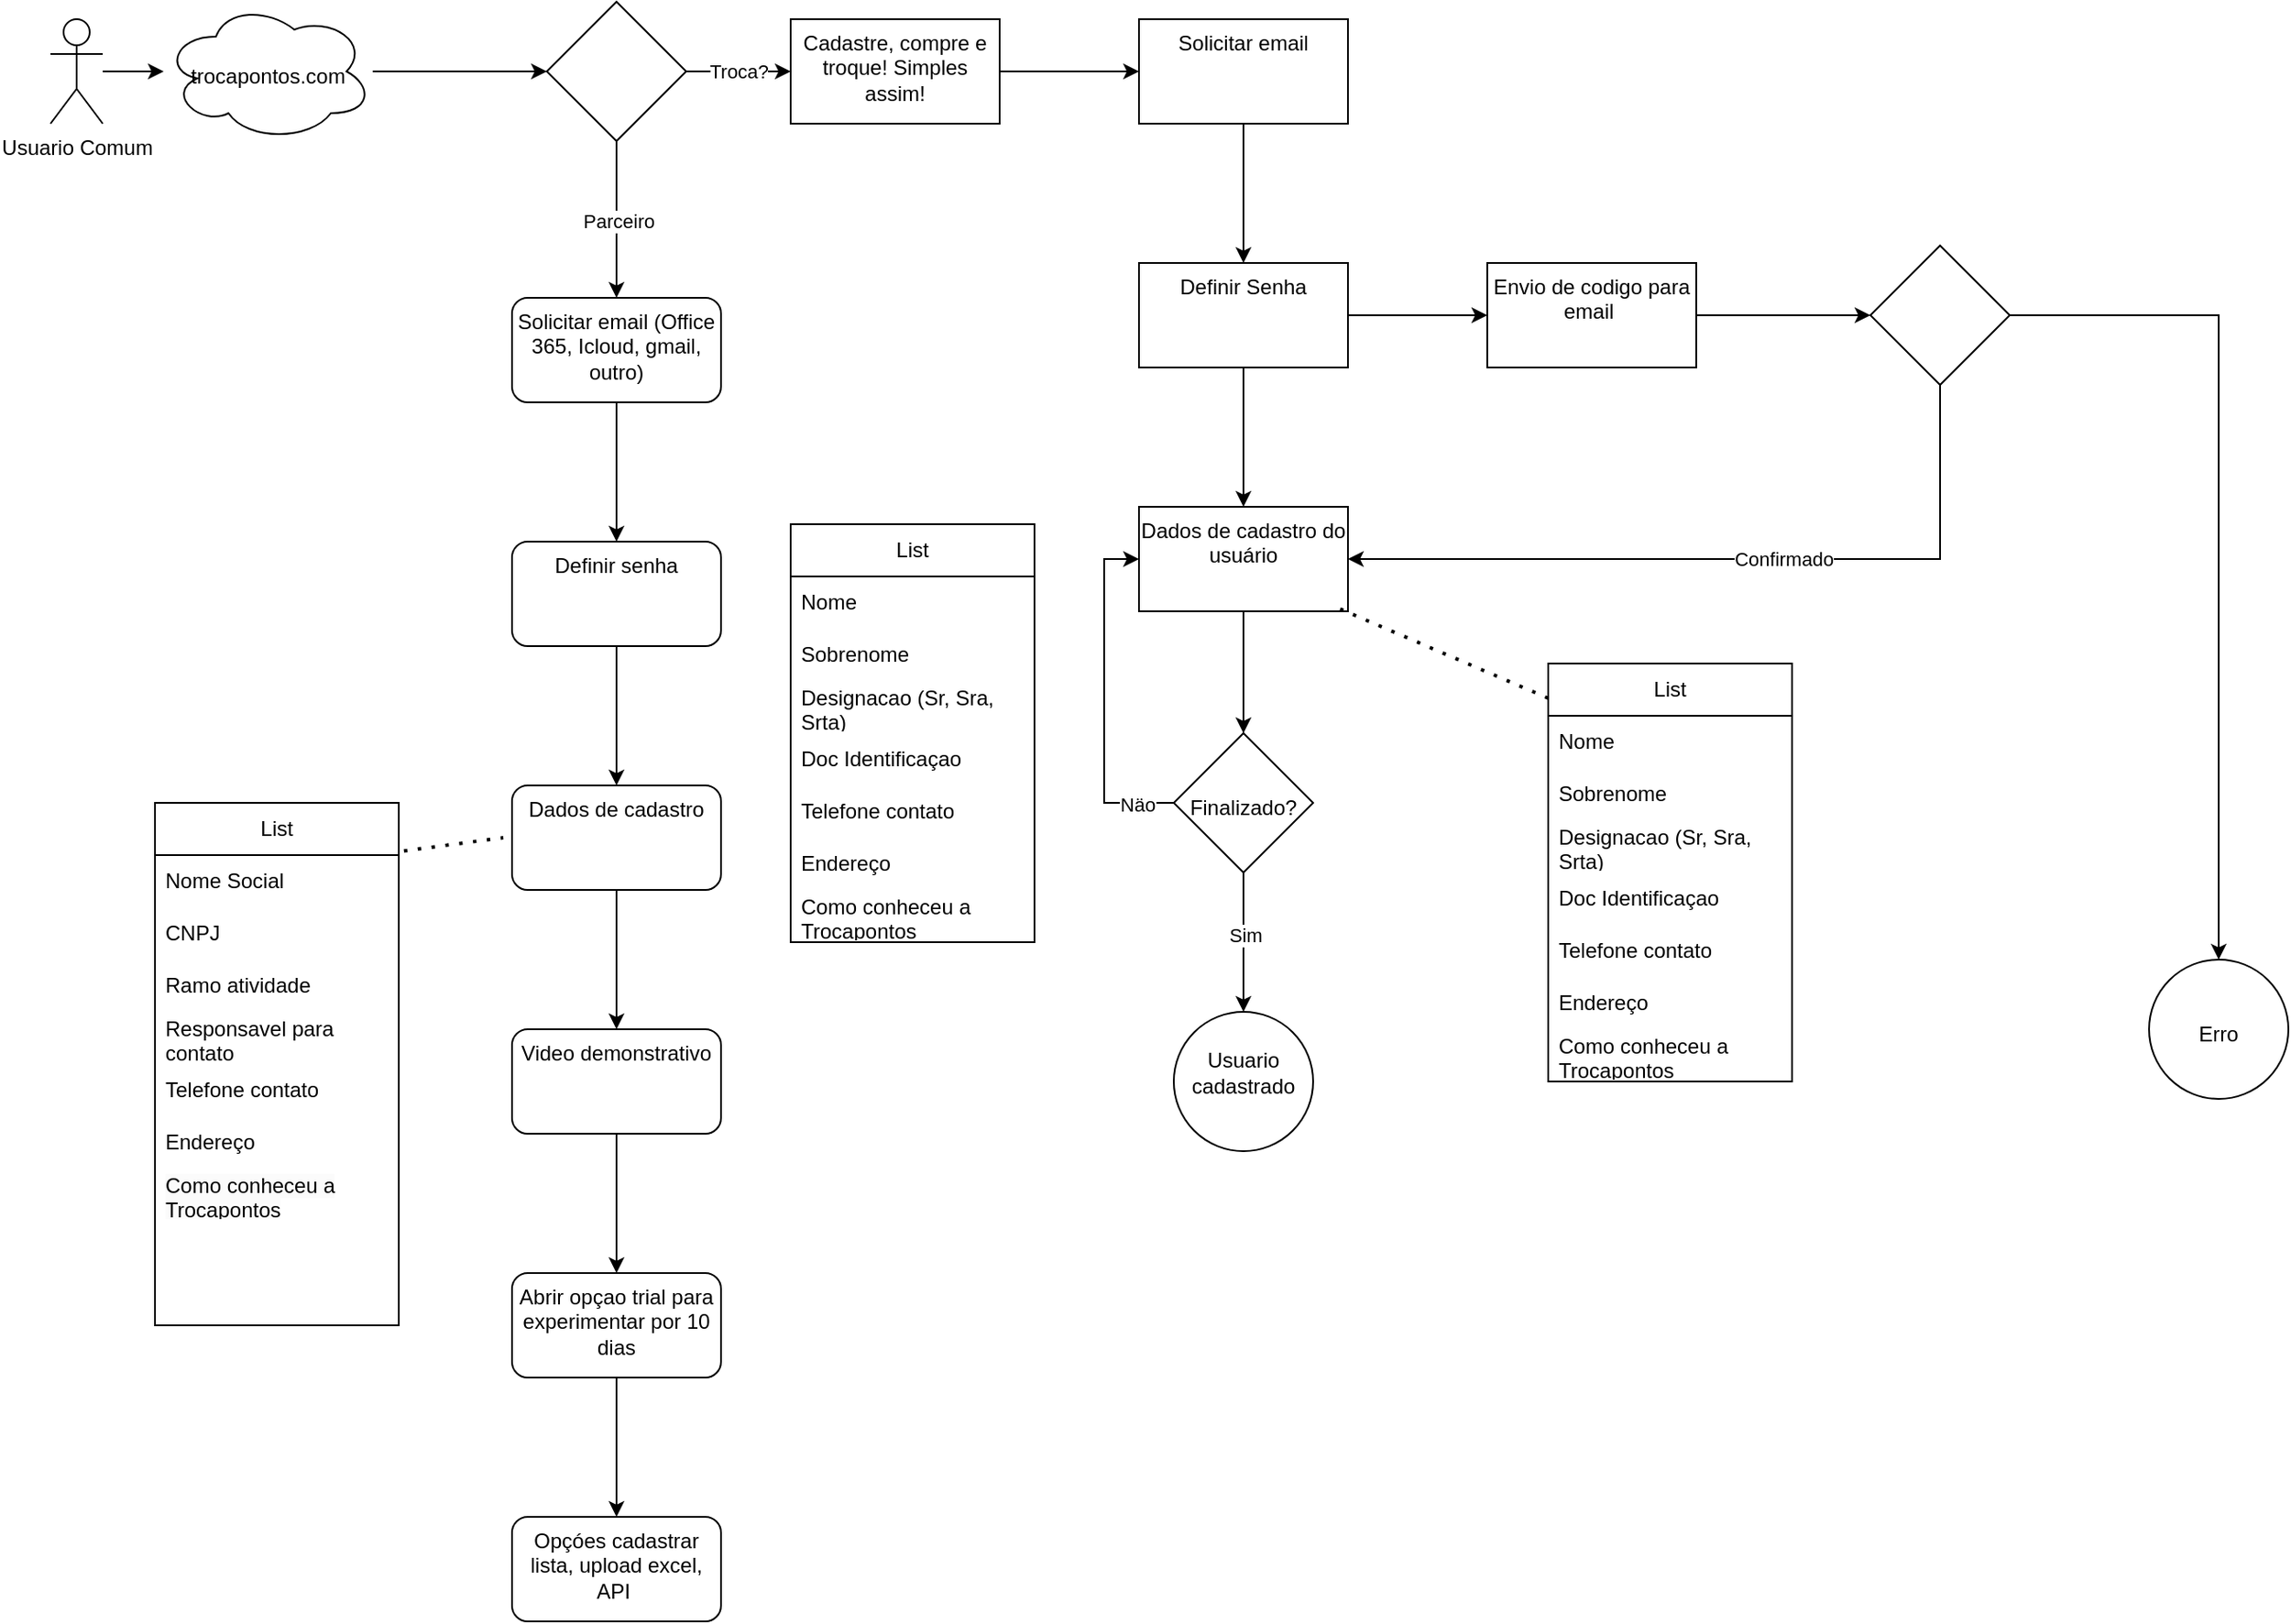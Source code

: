<mxfile version="24.4.4" type="github" pages="2">
  <diagram name="usecase inicial" id="bYyFj0Z4xE3NFgqJFZPs">
    <mxGraphModel dx="954" dy="674" grid="1" gridSize="10" guides="1" tooltips="1" connect="1" arrows="1" fold="1" page="1" pageScale="1" pageWidth="827" pageHeight="1169" math="0" shadow="0">
      <root>
        <mxCell id="0" />
        <mxCell id="1" parent="0" />
        <mxCell id="kUfOZDA0oRcVu0YeKJob-3" value="" style="edgeStyle=orthogonalEdgeStyle;rounded=0;orthogonalLoop=1;jettySize=auto;html=1;" edge="1" parent="1" source="kUfOZDA0oRcVu0YeKJob-1" target="kUfOZDA0oRcVu0YeKJob-2">
          <mxGeometry relative="1" as="geometry" />
        </mxCell>
        <mxCell id="kUfOZDA0oRcVu0YeKJob-1" value="Usuario Comum" style="shape=umlActor;verticalLabelPosition=bottom;verticalAlign=top;html=1;outlineConnect=0;" vertex="1" parent="1">
          <mxGeometry x="70" y="160" width="30" height="60" as="geometry" />
        </mxCell>
        <mxCell id="kUfOZDA0oRcVu0YeKJob-5" value="" style="edgeStyle=orthogonalEdgeStyle;rounded=0;orthogonalLoop=1;jettySize=auto;html=1;" edge="1" parent="1" source="kUfOZDA0oRcVu0YeKJob-2" target="kUfOZDA0oRcVu0YeKJob-4">
          <mxGeometry relative="1" as="geometry" />
        </mxCell>
        <mxCell id="kUfOZDA0oRcVu0YeKJob-2" value="&lt;div&gt;&lt;br&gt;&lt;/div&gt;&lt;div&gt;&lt;br&gt;&lt;/div&gt;trocapontos.com" style="ellipse;shape=cloud;whiteSpace=wrap;html=1;verticalAlign=top;" vertex="1" parent="1">
          <mxGeometry x="135" y="150" width="120" height="80" as="geometry" />
        </mxCell>
        <mxCell id="kUfOZDA0oRcVu0YeKJob-7" value="Troca?" style="edgeStyle=orthogonalEdgeStyle;rounded=0;orthogonalLoop=1;jettySize=auto;html=1;" edge="1" parent="1" source="kUfOZDA0oRcVu0YeKJob-4" target="kUfOZDA0oRcVu0YeKJob-6">
          <mxGeometry relative="1" as="geometry" />
        </mxCell>
        <mxCell id="kUfOZDA0oRcVu0YeKJob-34" value="" style="edgeStyle=orthogonalEdgeStyle;rounded=0;orthogonalLoop=1;jettySize=auto;html=1;" edge="1" parent="1" source="kUfOZDA0oRcVu0YeKJob-4" target="kUfOZDA0oRcVu0YeKJob-33">
          <mxGeometry relative="1" as="geometry" />
        </mxCell>
        <mxCell id="kUfOZDA0oRcVu0YeKJob-35" value="Parceiro" style="edgeLabel;html=1;align=center;verticalAlign=middle;resizable=0;points=[];" vertex="1" connectable="0" parent="kUfOZDA0oRcVu0YeKJob-34">
          <mxGeometry x="0.022" y="1" relative="1" as="geometry">
            <mxPoint as="offset" />
          </mxGeometry>
        </mxCell>
        <mxCell id="kUfOZDA0oRcVu0YeKJob-4" value="" style="rhombus;whiteSpace=wrap;html=1;verticalAlign=top;" vertex="1" parent="1">
          <mxGeometry x="355" y="150" width="80" height="80" as="geometry" />
        </mxCell>
        <mxCell id="kUfOZDA0oRcVu0YeKJob-9" value="" style="edgeStyle=orthogonalEdgeStyle;rounded=0;orthogonalLoop=1;jettySize=auto;html=1;" edge="1" parent="1" source="kUfOZDA0oRcVu0YeKJob-6" target="kUfOZDA0oRcVu0YeKJob-8">
          <mxGeometry relative="1" as="geometry" />
        </mxCell>
        <mxCell id="kUfOZDA0oRcVu0YeKJob-6" value="Cadastre, compre e troque! Simples assim!" style="whiteSpace=wrap;html=1;verticalAlign=top;" vertex="1" parent="1">
          <mxGeometry x="495" y="160" width="120" height="60" as="geometry" />
        </mxCell>
        <mxCell id="kUfOZDA0oRcVu0YeKJob-11" value="" style="edgeStyle=orthogonalEdgeStyle;rounded=0;orthogonalLoop=1;jettySize=auto;html=1;" edge="1" parent="1" source="kUfOZDA0oRcVu0YeKJob-8" target="kUfOZDA0oRcVu0YeKJob-10">
          <mxGeometry relative="1" as="geometry" />
        </mxCell>
        <mxCell id="kUfOZDA0oRcVu0YeKJob-8" value="Solicitar email" style="whiteSpace=wrap;html=1;verticalAlign=top;" vertex="1" parent="1">
          <mxGeometry x="695" y="160" width="120" height="60" as="geometry" />
        </mxCell>
        <mxCell id="kUfOZDA0oRcVu0YeKJob-13" value="" style="edgeStyle=orthogonalEdgeStyle;rounded=0;orthogonalLoop=1;jettySize=auto;html=1;" edge="1" parent="1" source="kUfOZDA0oRcVu0YeKJob-10" target="kUfOZDA0oRcVu0YeKJob-12">
          <mxGeometry relative="1" as="geometry" />
        </mxCell>
        <mxCell id="kUfOZDA0oRcVu0YeKJob-37" value="" style="edgeStyle=orthogonalEdgeStyle;rounded=0;orthogonalLoop=1;jettySize=auto;html=1;" edge="1" parent="1" source="kUfOZDA0oRcVu0YeKJob-10" target="kUfOZDA0oRcVu0YeKJob-36">
          <mxGeometry relative="1" as="geometry" />
        </mxCell>
        <mxCell id="kUfOZDA0oRcVu0YeKJob-10" value="Definir Senha" style="whiteSpace=wrap;html=1;verticalAlign=top;" vertex="1" parent="1">
          <mxGeometry x="695" y="300" width="120" height="60" as="geometry" />
        </mxCell>
        <mxCell id="kUfOZDA0oRcVu0YeKJob-30" value="" style="edgeStyle=orthogonalEdgeStyle;rounded=0;orthogonalLoop=1;jettySize=auto;html=1;" edge="1" parent="1" source="kUfOZDA0oRcVu0YeKJob-12" target="kUfOZDA0oRcVu0YeKJob-29">
          <mxGeometry relative="1" as="geometry" />
        </mxCell>
        <mxCell id="kUfOZDA0oRcVu0YeKJob-12" value="Dados de cadastro do usuário" style="whiteSpace=wrap;html=1;verticalAlign=top;" vertex="1" parent="1">
          <mxGeometry x="695" y="440" width="120" height="60" as="geometry" />
        </mxCell>
        <mxCell id="kUfOZDA0oRcVu0YeKJob-15" value="List" style="swimlane;fontStyle=0;childLayout=stackLayout;horizontal=1;startSize=30;horizontalStack=0;resizeParent=1;resizeParentMax=0;resizeLast=0;collapsible=1;marginBottom=0;whiteSpace=wrap;html=1;" vertex="1" parent="1">
          <mxGeometry x="930" y="530" width="140" height="240" as="geometry">
            <mxRectangle x="890" y="780" width="60" height="30" as="alternateBounds" />
          </mxGeometry>
        </mxCell>
        <mxCell id="kUfOZDA0oRcVu0YeKJob-16" value="Nome" style="text;strokeColor=none;fillColor=none;align=left;verticalAlign=middle;spacingLeft=4;spacingRight=4;overflow=hidden;points=[[0,0.5],[1,0.5]];portConstraint=eastwest;rotatable=0;whiteSpace=wrap;html=1;" vertex="1" parent="kUfOZDA0oRcVu0YeKJob-15">
          <mxGeometry y="30" width="140" height="30" as="geometry" />
        </mxCell>
        <mxCell id="kUfOZDA0oRcVu0YeKJob-17" value="Sobrenome" style="text;strokeColor=none;fillColor=none;align=left;verticalAlign=middle;spacingLeft=4;spacingRight=4;overflow=hidden;points=[[0,0.5],[1,0.5]];portConstraint=eastwest;rotatable=0;whiteSpace=wrap;html=1;" vertex="1" parent="kUfOZDA0oRcVu0YeKJob-15">
          <mxGeometry y="60" width="140" height="30" as="geometry" />
        </mxCell>
        <mxCell id="kUfOZDA0oRcVu0YeKJob-18" value="Designacao (Sr, Sra, Srta)" style="text;strokeColor=none;fillColor=none;align=left;verticalAlign=middle;spacingLeft=4;spacingRight=4;overflow=hidden;points=[[0,0.5],[1,0.5]];portConstraint=eastwest;rotatable=0;whiteSpace=wrap;html=1;" vertex="1" parent="kUfOZDA0oRcVu0YeKJob-15">
          <mxGeometry y="90" width="140" height="30" as="geometry" />
        </mxCell>
        <mxCell id="kUfOZDA0oRcVu0YeKJob-21" value="Doc Identificaçao" style="text;strokeColor=none;fillColor=none;align=left;verticalAlign=middle;spacingLeft=4;spacingRight=4;overflow=hidden;points=[[0,0.5],[1,0.5]];portConstraint=eastwest;rotatable=0;whiteSpace=wrap;html=1;" vertex="1" parent="kUfOZDA0oRcVu0YeKJob-15">
          <mxGeometry y="120" width="140" height="30" as="geometry" />
        </mxCell>
        <mxCell id="kUfOZDA0oRcVu0YeKJob-20" value="Telefone contato" style="text;strokeColor=none;fillColor=none;align=left;verticalAlign=middle;spacingLeft=4;spacingRight=4;overflow=hidden;points=[[0,0.5],[1,0.5]];portConstraint=eastwest;rotatable=0;whiteSpace=wrap;html=1;" vertex="1" parent="kUfOZDA0oRcVu0YeKJob-15">
          <mxGeometry y="150" width="140" height="30" as="geometry" />
        </mxCell>
        <mxCell id="kUfOZDA0oRcVu0YeKJob-23" value="Endereço" style="text;strokeColor=none;fillColor=none;align=left;verticalAlign=middle;spacingLeft=4;spacingRight=4;overflow=hidden;points=[[0,0.5],[1,0.5]];portConstraint=eastwest;rotatable=0;whiteSpace=wrap;html=1;" vertex="1" parent="kUfOZDA0oRcVu0YeKJob-15">
          <mxGeometry y="180" width="140" height="30" as="geometry" />
        </mxCell>
        <mxCell id="kUfOZDA0oRcVu0YeKJob-22" value="Como conheceu a Trocapontos" style="text;strokeColor=none;fillColor=none;align=left;verticalAlign=middle;spacingLeft=4;spacingRight=4;overflow=hidden;points=[[0,0.5],[1,0.5]];portConstraint=eastwest;rotatable=0;whiteSpace=wrap;html=1;" vertex="1" parent="kUfOZDA0oRcVu0YeKJob-15">
          <mxGeometry y="210" width="140" height="30" as="geometry" />
        </mxCell>
        <mxCell id="kUfOZDA0oRcVu0YeKJob-28" value="" style="endArrow=none;dashed=1;html=1;dashPattern=1 3;strokeWidth=2;rounded=0;entryX=0.95;entryY=0.967;entryDx=0;entryDy=0;exitX=0;exitY=0.083;exitDx=0;exitDy=0;exitPerimeter=0;entryPerimeter=0;" edge="1" parent="1" source="kUfOZDA0oRcVu0YeKJob-15" target="kUfOZDA0oRcVu0YeKJob-12">
          <mxGeometry width="50" height="50" relative="1" as="geometry">
            <mxPoint x="580" y="320" as="sourcePoint" />
            <mxPoint x="630" y="270" as="targetPoint" />
          </mxGeometry>
        </mxCell>
        <mxCell id="kUfOZDA0oRcVu0YeKJob-32" value="" style="edgeStyle=orthogonalEdgeStyle;rounded=0;orthogonalLoop=1;jettySize=auto;html=1;" edge="1" parent="1" source="kUfOZDA0oRcVu0YeKJob-29" target="kUfOZDA0oRcVu0YeKJob-31">
          <mxGeometry relative="1" as="geometry" />
        </mxCell>
        <mxCell id="kUfOZDA0oRcVu0YeKJob-47" value="Sim" style="edgeLabel;html=1;align=center;verticalAlign=middle;resizable=0;points=[];" vertex="1" connectable="0" parent="kUfOZDA0oRcVu0YeKJob-32">
          <mxGeometry x="-0.1" y="1" relative="1" as="geometry">
            <mxPoint as="offset" />
          </mxGeometry>
        </mxCell>
        <mxCell id="kUfOZDA0oRcVu0YeKJob-45" style="edgeStyle=orthogonalEdgeStyle;rounded=0;orthogonalLoop=1;jettySize=auto;html=1;exitX=0;exitY=0.5;exitDx=0;exitDy=0;entryX=0;entryY=0.5;entryDx=0;entryDy=0;" edge="1" parent="1" source="kUfOZDA0oRcVu0YeKJob-29" target="kUfOZDA0oRcVu0YeKJob-12">
          <mxGeometry relative="1" as="geometry" />
        </mxCell>
        <mxCell id="kUfOZDA0oRcVu0YeKJob-46" value="Näo" style="edgeLabel;html=1;align=center;verticalAlign=middle;resizable=0;points=[];" vertex="1" connectable="0" parent="kUfOZDA0oRcVu0YeKJob-45">
          <mxGeometry x="-0.79" y="1" relative="1" as="geometry">
            <mxPoint as="offset" />
          </mxGeometry>
        </mxCell>
        <mxCell id="kUfOZDA0oRcVu0YeKJob-29" value="&lt;div&gt;&lt;br&gt;&lt;/div&gt;&lt;div&gt;&lt;br&gt;&lt;/div&gt;&lt;div&gt;Finalizado?&lt;/div&gt;" style="rhombus;whiteSpace=wrap;html=1;verticalAlign=top;" vertex="1" parent="1">
          <mxGeometry x="715" y="570" width="80" height="80" as="geometry" />
        </mxCell>
        <mxCell id="kUfOZDA0oRcVu0YeKJob-31" value="&lt;div&gt;&lt;br&gt;&lt;/div&gt;Usuario cadastrado" style="ellipse;whiteSpace=wrap;html=1;verticalAlign=top;" vertex="1" parent="1">
          <mxGeometry x="715" y="730" width="80" height="80" as="geometry" />
        </mxCell>
        <mxCell id="kUfOZDA0oRcVu0YeKJob-49" value="" style="edgeStyle=orthogonalEdgeStyle;rounded=0;orthogonalLoop=1;jettySize=auto;html=1;" edge="1" parent="1" source="kUfOZDA0oRcVu0YeKJob-33" target="kUfOZDA0oRcVu0YeKJob-48">
          <mxGeometry relative="1" as="geometry" />
        </mxCell>
        <mxCell id="kUfOZDA0oRcVu0YeKJob-33" value="Solicitar email (Office 365, Icloud, gmail, outro)" style="rounded=1;whiteSpace=wrap;html=1;verticalAlign=top;" vertex="1" parent="1">
          <mxGeometry x="335" y="320" width="120" height="60" as="geometry" />
        </mxCell>
        <mxCell id="kUfOZDA0oRcVu0YeKJob-39" value="" style="edgeStyle=orthogonalEdgeStyle;rounded=0;orthogonalLoop=1;jettySize=auto;html=1;" edge="1" parent="1" source="kUfOZDA0oRcVu0YeKJob-36" target="kUfOZDA0oRcVu0YeKJob-38">
          <mxGeometry relative="1" as="geometry" />
        </mxCell>
        <mxCell id="kUfOZDA0oRcVu0YeKJob-36" value="Envio de codigo para email&amp;nbsp;" style="whiteSpace=wrap;html=1;verticalAlign=top;" vertex="1" parent="1">
          <mxGeometry x="895" y="300" width="120" height="60" as="geometry" />
        </mxCell>
        <mxCell id="kUfOZDA0oRcVu0YeKJob-40" style="edgeStyle=orthogonalEdgeStyle;rounded=0;orthogonalLoop=1;jettySize=auto;html=1;entryX=1;entryY=0.5;entryDx=0;entryDy=0;exitX=0.5;exitY=1;exitDx=0;exitDy=0;" edge="1" parent="1" source="kUfOZDA0oRcVu0YeKJob-38" target="kUfOZDA0oRcVu0YeKJob-12">
          <mxGeometry relative="1" as="geometry" />
        </mxCell>
        <mxCell id="kUfOZDA0oRcVu0YeKJob-41" value="Confirmado" style="edgeLabel;html=1;align=center;verticalAlign=middle;resizable=0;points=[];" vertex="1" connectable="0" parent="kUfOZDA0oRcVu0YeKJob-40">
          <mxGeometry x="-0.136" relative="1" as="geometry">
            <mxPoint as="offset" />
          </mxGeometry>
        </mxCell>
        <mxCell id="kUfOZDA0oRcVu0YeKJob-43" value="" style="edgeStyle=orthogonalEdgeStyle;rounded=0;orthogonalLoop=1;jettySize=auto;html=1;" edge="1" parent="1" source="kUfOZDA0oRcVu0YeKJob-38" target="kUfOZDA0oRcVu0YeKJob-42">
          <mxGeometry relative="1" as="geometry" />
        </mxCell>
        <mxCell id="kUfOZDA0oRcVu0YeKJob-38" value="" style="rhombus;whiteSpace=wrap;html=1;verticalAlign=top;" vertex="1" parent="1">
          <mxGeometry x="1115" y="290" width="80" height="80" as="geometry" />
        </mxCell>
        <mxCell id="kUfOZDA0oRcVu0YeKJob-42" value="&lt;div&gt;&lt;br&gt;&lt;/div&gt;&lt;span style=&quot;background-color: initial;&quot;&gt;&lt;div&gt;&lt;span style=&quot;background-color: initial;&quot;&gt;&lt;br&gt;&lt;/span&gt;&lt;/div&gt;Erro&lt;/span&gt;" style="ellipse;whiteSpace=wrap;html=1;verticalAlign=top;" vertex="1" parent="1">
          <mxGeometry x="1275" y="700" width="80" height="80" as="geometry" />
        </mxCell>
        <mxCell id="kUfOZDA0oRcVu0YeKJob-59" value="" style="edgeStyle=orthogonalEdgeStyle;rounded=0;orthogonalLoop=1;jettySize=auto;html=1;" edge="1" parent="1" source="kUfOZDA0oRcVu0YeKJob-48" target="kUfOZDA0oRcVu0YeKJob-58">
          <mxGeometry relative="1" as="geometry" />
        </mxCell>
        <mxCell id="kUfOZDA0oRcVu0YeKJob-48" value="Definir senha" style="whiteSpace=wrap;html=1;verticalAlign=top;rounded=1;" vertex="1" parent="1">
          <mxGeometry x="335" y="460" width="120" height="60" as="geometry" />
        </mxCell>
        <mxCell id="kUfOZDA0oRcVu0YeKJob-50" value="List" style="swimlane;fontStyle=0;childLayout=stackLayout;horizontal=1;startSize=30;horizontalStack=0;resizeParent=1;resizeParentMax=0;resizeLast=0;collapsible=1;marginBottom=0;whiteSpace=wrap;html=1;" vertex="1" parent="1">
          <mxGeometry x="495" y="450" width="140" height="240" as="geometry">
            <mxRectangle x="890" y="780" width="60" height="30" as="alternateBounds" />
          </mxGeometry>
        </mxCell>
        <mxCell id="kUfOZDA0oRcVu0YeKJob-51" value="Nome" style="text;strokeColor=none;fillColor=none;align=left;verticalAlign=middle;spacingLeft=4;spacingRight=4;overflow=hidden;points=[[0,0.5],[1,0.5]];portConstraint=eastwest;rotatable=0;whiteSpace=wrap;html=1;" vertex="1" parent="kUfOZDA0oRcVu0YeKJob-50">
          <mxGeometry y="30" width="140" height="30" as="geometry" />
        </mxCell>
        <mxCell id="kUfOZDA0oRcVu0YeKJob-52" value="Sobrenome" style="text;strokeColor=none;fillColor=none;align=left;verticalAlign=middle;spacingLeft=4;spacingRight=4;overflow=hidden;points=[[0,0.5],[1,0.5]];portConstraint=eastwest;rotatable=0;whiteSpace=wrap;html=1;" vertex="1" parent="kUfOZDA0oRcVu0YeKJob-50">
          <mxGeometry y="60" width="140" height="30" as="geometry" />
        </mxCell>
        <mxCell id="kUfOZDA0oRcVu0YeKJob-53" value="Designacao (Sr, Sra, Srta)" style="text;strokeColor=none;fillColor=none;align=left;verticalAlign=middle;spacingLeft=4;spacingRight=4;overflow=hidden;points=[[0,0.5],[1,0.5]];portConstraint=eastwest;rotatable=0;whiteSpace=wrap;html=1;" vertex="1" parent="kUfOZDA0oRcVu0YeKJob-50">
          <mxGeometry y="90" width="140" height="30" as="geometry" />
        </mxCell>
        <mxCell id="kUfOZDA0oRcVu0YeKJob-54" value="Doc Identificaçao" style="text;strokeColor=none;fillColor=none;align=left;verticalAlign=middle;spacingLeft=4;spacingRight=4;overflow=hidden;points=[[0,0.5],[1,0.5]];portConstraint=eastwest;rotatable=0;whiteSpace=wrap;html=1;" vertex="1" parent="kUfOZDA0oRcVu0YeKJob-50">
          <mxGeometry y="120" width="140" height="30" as="geometry" />
        </mxCell>
        <mxCell id="kUfOZDA0oRcVu0YeKJob-55" value="Telefone contato" style="text;strokeColor=none;fillColor=none;align=left;verticalAlign=middle;spacingLeft=4;spacingRight=4;overflow=hidden;points=[[0,0.5],[1,0.5]];portConstraint=eastwest;rotatable=0;whiteSpace=wrap;html=1;" vertex="1" parent="kUfOZDA0oRcVu0YeKJob-50">
          <mxGeometry y="150" width="140" height="30" as="geometry" />
        </mxCell>
        <mxCell id="kUfOZDA0oRcVu0YeKJob-56" value="Endereço" style="text;strokeColor=none;fillColor=none;align=left;verticalAlign=middle;spacingLeft=4;spacingRight=4;overflow=hidden;points=[[0,0.5],[1,0.5]];portConstraint=eastwest;rotatable=0;whiteSpace=wrap;html=1;" vertex="1" parent="kUfOZDA0oRcVu0YeKJob-50">
          <mxGeometry y="180" width="140" height="30" as="geometry" />
        </mxCell>
        <mxCell id="kUfOZDA0oRcVu0YeKJob-57" value="Como conheceu a Trocapontos" style="text;strokeColor=none;fillColor=none;align=left;verticalAlign=middle;spacingLeft=4;spacingRight=4;overflow=hidden;points=[[0,0.5],[1,0.5]];portConstraint=eastwest;rotatable=0;whiteSpace=wrap;html=1;" vertex="1" parent="kUfOZDA0oRcVu0YeKJob-50">
          <mxGeometry y="210" width="140" height="30" as="geometry" />
        </mxCell>
        <mxCell id="kUfOZDA0oRcVu0YeKJob-73" value="" style="edgeStyle=orthogonalEdgeStyle;rounded=0;orthogonalLoop=1;jettySize=auto;html=1;" edge="1" parent="1" source="kUfOZDA0oRcVu0YeKJob-58" target="kUfOZDA0oRcVu0YeKJob-72">
          <mxGeometry relative="1" as="geometry" />
        </mxCell>
        <mxCell id="kUfOZDA0oRcVu0YeKJob-58" value="Dados de cadastro" style="whiteSpace=wrap;html=1;verticalAlign=top;rounded=1;" vertex="1" parent="1">
          <mxGeometry x="335" y="600" width="120" height="60" as="geometry" />
        </mxCell>
        <mxCell id="kUfOZDA0oRcVu0YeKJob-60" value="List" style="swimlane;fontStyle=0;childLayout=stackLayout;horizontal=1;startSize=30;horizontalStack=0;resizeParent=1;resizeParentMax=0;resizeLast=0;collapsible=1;marginBottom=0;whiteSpace=wrap;html=1;" vertex="1" parent="1">
          <mxGeometry x="130" y="610" width="140" height="300" as="geometry">
            <mxRectangle x="890" y="780" width="60" height="30" as="alternateBounds" />
          </mxGeometry>
        </mxCell>
        <mxCell id="kUfOZDA0oRcVu0YeKJob-61" value="Nome Social" style="text;strokeColor=none;fillColor=none;align=left;verticalAlign=middle;spacingLeft=4;spacingRight=4;overflow=hidden;points=[[0,0.5],[1,0.5]];portConstraint=eastwest;rotatable=0;whiteSpace=wrap;html=1;" vertex="1" parent="kUfOZDA0oRcVu0YeKJob-60">
          <mxGeometry y="30" width="140" height="30" as="geometry" />
        </mxCell>
        <mxCell id="kUfOZDA0oRcVu0YeKJob-62" value="CNPJ" style="text;strokeColor=none;fillColor=none;align=left;verticalAlign=middle;spacingLeft=4;spacingRight=4;overflow=hidden;points=[[0,0.5],[1,0.5]];portConstraint=eastwest;rotatable=0;whiteSpace=wrap;html=1;" vertex="1" parent="kUfOZDA0oRcVu0YeKJob-60">
          <mxGeometry y="60" width="140" height="30" as="geometry" />
        </mxCell>
        <mxCell id="kUfOZDA0oRcVu0YeKJob-63" value="Ramo atividade" style="text;strokeColor=none;fillColor=none;align=left;verticalAlign=middle;spacingLeft=4;spacingRight=4;overflow=hidden;points=[[0,0.5],[1,0.5]];portConstraint=eastwest;rotatable=0;whiteSpace=wrap;html=1;" vertex="1" parent="kUfOZDA0oRcVu0YeKJob-60">
          <mxGeometry y="90" width="140" height="30" as="geometry" />
        </mxCell>
        <mxCell id="kUfOZDA0oRcVu0YeKJob-64" value="Responsavel para contato" style="text;strokeColor=none;fillColor=none;align=left;verticalAlign=middle;spacingLeft=4;spacingRight=4;overflow=hidden;points=[[0,0.5],[1,0.5]];portConstraint=eastwest;rotatable=0;whiteSpace=wrap;html=1;" vertex="1" parent="kUfOZDA0oRcVu0YeKJob-60">
          <mxGeometry y="120" width="140" height="30" as="geometry" />
        </mxCell>
        <mxCell id="kUfOZDA0oRcVu0YeKJob-65" value="Telefone contato" style="text;strokeColor=none;fillColor=none;align=left;verticalAlign=middle;spacingLeft=4;spacingRight=4;overflow=hidden;points=[[0,0.5],[1,0.5]];portConstraint=eastwest;rotatable=0;whiteSpace=wrap;html=1;" vertex="1" parent="kUfOZDA0oRcVu0YeKJob-60">
          <mxGeometry y="150" width="140" height="30" as="geometry" />
        </mxCell>
        <mxCell id="kUfOZDA0oRcVu0YeKJob-66" value="Endereço" style="text;strokeColor=none;fillColor=none;align=left;verticalAlign=middle;spacingLeft=4;spacingRight=4;overflow=hidden;points=[[0,0.5],[1,0.5]];portConstraint=eastwest;rotatable=0;whiteSpace=wrap;html=1;" vertex="1" parent="kUfOZDA0oRcVu0YeKJob-60">
          <mxGeometry y="180" width="140" height="30" as="geometry" />
        </mxCell>
        <mxCell id="kUfOZDA0oRcVu0YeKJob-69" value="&lt;meta charset=&quot;utf-8&quot;&gt;&lt;span style=&quot;color: rgb(0, 0, 0); font-family: Helvetica; font-size: 12px; font-style: normal; font-variant-ligatures: normal; font-variant-caps: normal; font-weight: 400; letter-spacing: normal; orphans: 2; text-align: left; text-indent: 0px; text-transform: none; widows: 2; word-spacing: 0px; -webkit-text-stroke-width: 0px; white-space: normal; background-color: rgb(251, 251, 251); text-decoration-thickness: initial; text-decoration-style: initial; text-decoration-color: initial; display: inline !important; float: none;&quot;&gt;Como conheceu a Trocapontos&lt;/span&gt;" style="text;strokeColor=none;fillColor=none;align=left;verticalAlign=middle;spacingLeft=4;spacingRight=4;overflow=hidden;points=[[0,0.5],[1,0.5]];portConstraint=eastwest;rotatable=0;whiteSpace=wrap;html=1;" vertex="1" parent="kUfOZDA0oRcVu0YeKJob-60">
          <mxGeometry y="210" width="140" height="30" as="geometry" />
        </mxCell>
        <mxCell id="kUfOZDA0oRcVu0YeKJob-70" style="text;strokeColor=none;fillColor=none;align=left;verticalAlign=middle;spacingLeft=4;spacingRight=4;overflow=hidden;points=[[0,0.5],[1,0.5]];portConstraint=eastwest;rotatable=0;whiteSpace=wrap;html=1;" vertex="1" parent="kUfOZDA0oRcVu0YeKJob-60">
          <mxGeometry y="240" width="140" height="30" as="geometry" />
        </mxCell>
        <mxCell id="kUfOZDA0oRcVu0YeKJob-71" style="text;strokeColor=none;fillColor=none;align=left;verticalAlign=middle;spacingLeft=4;spacingRight=4;overflow=hidden;points=[[0,0.5],[1,0.5]];portConstraint=eastwest;rotatable=0;whiteSpace=wrap;html=1;" vertex="1" parent="kUfOZDA0oRcVu0YeKJob-60">
          <mxGeometry y="270" width="140" height="30" as="geometry" />
        </mxCell>
        <mxCell id="kUfOZDA0oRcVu0YeKJob-68" value="" style="endArrow=none;dashed=1;html=1;dashPattern=1 3;strokeWidth=2;rounded=0;exitX=1.021;exitY=0.092;exitDx=0;exitDy=0;exitPerimeter=0;" edge="1" parent="1" source="kUfOZDA0oRcVu0YeKJob-60">
          <mxGeometry width="50" height="50" relative="1" as="geometry">
            <mxPoint x="285" y="640" as="sourcePoint" />
            <mxPoint x="330" y="630" as="targetPoint" />
          </mxGeometry>
        </mxCell>
        <mxCell id="kUfOZDA0oRcVu0YeKJob-75" value="" style="edgeStyle=orthogonalEdgeStyle;rounded=0;orthogonalLoop=1;jettySize=auto;html=1;" edge="1" parent="1" source="kUfOZDA0oRcVu0YeKJob-72" target="kUfOZDA0oRcVu0YeKJob-74">
          <mxGeometry relative="1" as="geometry" />
        </mxCell>
        <mxCell id="kUfOZDA0oRcVu0YeKJob-72" value="Video demonstrativo" style="whiteSpace=wrap;html=1;verticalAlign=top;rounded=1;" vertex="1" parent="1">
          <mxGeometry x="335" y="740" width="120" height="60" as="geometry" />
        </mxCell>
        <mxCell id="kUfOZDA0oRcVu0YeKJob-77" value="" style="edgeStyle=orthogonalEdgeStyle;rounded=0;orthogonalLoop=1;jettySize=auto;html=1;" edge="1" parent="1" source="kUfOZDA0oRcVu0YeKJob-74" target="kUfOZDA0oRcVu0YeKJob-76">
          <mxGeometry relative="1" as="geometry" />
        </mxCell>
        <mxCell id="kUfOZDA0oRcVu0YeKJob-74" value="Abrir opçao trial para experimentar por 10 dias" style="whiteSpace=wrap;html=1;verticalAlign=top;rounded=1;" vertex="1" parent="1">
          <mxGeometry x="335" y="880" width="120" height="60" as="geometry" />
        </mxCell>
        <mxCell id="kUfOZDA0oRcVu0YeKJob-76" value="Opçóes cadastrar lista, upload excel, API&amp;nbsp;" style="whiteSpace=wrap;html=1;verticalAlign=top;rounded=1;" vertex="1" parent="1">
          <mxGeometry x="335" y="1020" width="120" height="60" as="geometry" />
        </mxCell>
      </root>
    </mxGraphModel>
  </diagram>
  <diagram id="sUHOwO_vQOq9h0RU0Alf" name="Página-2">
    <mxGraphModel dx="1434" dy="738" grid="1" gridSize="10" guides="1" tooltips="1" connect="1" arrows="1" fold="1" page="1" pageScale="1" pageWidth="827" pageHeight="1169" math="0" shadow="0">
      <root>
        <mxCell id="0" />
        <mxCell id="1" parent="0" />
        <mxCell id="yFf3sp5n4ByeulcugOG3-4" value="" style="edgeStyle=orthogonalEdgeStyle;rounded=0;orthogonalLoop=1;jettySize=auto;html=1;" edge="1" parent="1" source="yFf3sp5n4ByeulcugOG3-2" target="yFf3sp5n4ByeulcugOG3-3">
          <mxGeometry relative="1" as="geometry" />
        </mxCell>
        <mxCell id="yFf3sp5n4ByeulcugOG3-2" value="pagar" style="rounded=0;whiteSpace=wrap;html=1;" vertex="1" parent="1">
          <mxGeometry x="120" y="80" width="120" height="60" as="geometry" />
        </mxCell>
        <mxCell id="yFf3sp5n4ByeulcugOG3-3" value="registrar transação como INIT_PAYMENT&lt;div&gt;payment_id&lt;/div&gt;&lt;div&gt;partner_id&lt;/div&gt;" style="rounded=0;whiteSpace=wrap;html=1;" vertex="1" parent="1">
          <mxGeometry x="120" y="210" width="120" height="90" as="geometry" />
        </mxCell>
        <mxCell id="yFf3sp5n4ByeulcugOG3-11" value="" style="edgeStyle=orthogonalEdgeStyle;rounded=0;orthogonalLoop=1;jettySize=auto;html=1;" edge="1" parent="1" source="yFf3sp5n4ByeulcugOG3-5" target="yFf3sp5n4ByeulcugOG3-7">
          <mxGeometry relative="1" as="geometry" />
        </mxCell>
        <mxCell id="yFf3sp5n4ByeulcugOG3-5" value="registrar transação como CONFIRM_PAYMENT" style="rounded=0;whiteSpace=wrap;html=1;" vertex="1" parent="1">
          <mxGeometry x="354" y="350" width="120" height="60" as="geometry" />
        </mxCell>
        <mxCell id="yFf3sp5n4ByeulcugOG3-13" value="" style="edgeStyle=orthogonalEdgeStyle;rounded=0;orthogonalLoop=1;jettySize=auto;html=1;" edge="1" parent="1" source="yFf3sp5n4ByeulcugOG3-6" target="yFf3sp5n4ByeulcugOG3-12">
          <mxGeometry relative="1" as="geometry" />
        </mxCell>
        <mxCell id="yFf3sp5n4ByeulcugOG3-6" value="confirm payment com paymentid" style="rounded=0;whiteSpace=wrap;html=1;" vertex="1" parent="1">
          <mxGeometry x="354" y="80" width="120" height="60" as="geometry" />
        </mxCell>
        <mxCell id="yFf3sp5n4ByeulcugOG3-9" value="" style="edgeStyle=orthogonalEdgeStyle;rounded=0;orthogonalLoop=1;jettySize=auto;html=1;" edge="1" parent="1" source="yFf3sp5n4ByeulcugOG3-7" target="yFf3sp5n4ByeulcugOG3-8">
          <mxGeometry relative="1" as="geometry" />
        </mxCell>
        <mxCell id="yFf3sp5n4ByeulcugOG3-7" value="registrar transação como CREDIT_POINTS" style="rounded=0;whiteSpace=wrap;html=1;" vertex="1" parent="1">
          <mxGeometry x="354" y="450" width="120" height="60" as="geometry" />
        </mxCell>
        <mxCell id="yFf3sp5n4ByeulcugOG3-8" value="adicionar dinheiro na conta do parceiro" style="rounded=0;whiteSpace=wrap;html=1;" vertex="1" parent="1">
          <mxGeometry x="540" y="450" width="120" height="60" as="geometry" />
        </mxCell>
        <mxCell id="yFf3sp5n4ByeulcugOG3-14" value="" style="edgeStyle=orthogonalEdgeStyle;rounded=0;orthogonalLoop=1;jettySize=auto;html=1;" edge="1" parent="1" source="yFf3sp5n4ByeulcugOG3-12" target="yFf3sp5n4ByeulcugOG3-5">
          <mxGeometry relative="1" as="geometry" />
        </mxCell>
        <mxCell id="yFf3sp5n4ByeulcugOG3-12" value="pesquisar parceiro e usuario que pagou" style="whiteSpace=wrap;html=1;rounded=0;" vertex="1" parent="1">
          <mxGeometry x="354" y="210" width="120" height="60" as="geometry" />
        </mxCell>
      </root>
    </mxGraphModel>
  </diagram>
</mxfile>
